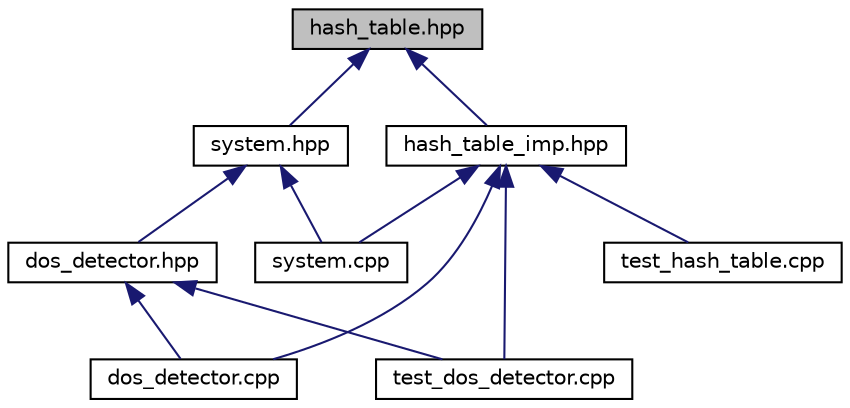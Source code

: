 digraph "hash_table.hpp"
{
 // LATEX_PDF_SIZE
  edge [fontname="Helvetica",fontsize="10",labelfontname="Helvetica",labelfontsize="10"];
  node [fontname="Helvetica",fontsize="10",shape=record];
  Node1 [label="hash_table.hpp",height=0.2,width=0.4,color="black", fillcolor="grey75", style="filled", fontcolor="black",tooltip=" "];
  Node1 -> Node2 [dir="back",color="midnightblue",fontsize="10",style="solid"];
  Node2 [label="hash_table_imp.hpp",height=0.2,width=0.4,color="black", fillcolor="white", style="filled",URL="$hash__table__imp_8hpp.html",tooltip=" "];
  Node2 -> Node3 [dir="back",color="midnightblue",fontsize="10",style="solid"];
  Node3 [label="dos_detector.cpp",height=0.2,width=0.4,color="black", fillcolor="white", style="filled",URL="$dos__detector_8cpp.html",tooltip=" "];
  Node2 -> Node4 [dir="back",color="midnightblue",fontsize="10",style="solid"];
  Node4 [label="system.cpp",height=0.2,width=0.4,color="black", fillcolor="white", style="filled",URL="$system_8cpp.html",tooltip=" "];
  Node2 -> Node5 [dir="back",color="midnightblue",fontsize="10",style="solid"];
  Node5 [label="test_dos_detector.cpp",height=0.2,width=0.4,color="black", fillcolor="white", style="filled",URL="$test__dos__detector_8cpp.html",tooltip=" "];
  Node2 -> Node6 [dir="back",color="midnightblue",fontsize="10",style="solid"];
  Node6 [label="test_hash_table.cpp",height=0.2,width=0.4,color="black", fillcolor="white", style="filled",URL="$test__hash__table_8cpp.html",tooltip=" "];
  Node1 -> Node7 [dir="back",color="midnightblue",fontsize="10",style="solid"];
  Node7 [label="system.hpp",height=0.2,width=0.4,color="black", fillcolor="white", style="filled",URL="$system_8hpp.html",tooltip=" "];
  Node7 -> Node8 [dir="back",color="midnightblue",fontsize="10",style="solid"];
  Node8 [label="dos_detector.hpp",height=0.2,width=0.4,color="black", fillcolor="white", style="filled",URL="$dos__detector_8hpp.html",tooltip=" "];
  Node8 -> Node3 [dir="back",color="midnightblue",fontsize="10",style="solid"];
  Node8 -> Node5 [dir="back",color="midnightblue",fontsize="10",style="solid"];
  Node7 -> Node4 [dir="back",color="midnightblue",fontsize="10",style="solid"];
}
